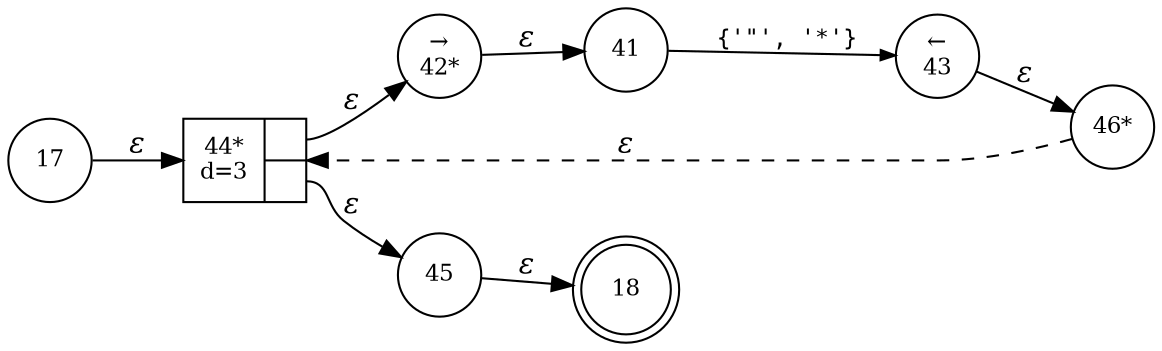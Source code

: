 digraph ATN {
rankdir=LR;
s18[fontsize=11, label="18", shape=doublecircle, fixedsize=true, width=.6];
s17[fontsize=11,label="17", shape=circle, fixedsize=true, width=.55, peripheries=1];
s41[fontsize=11,label="41", shape=circle, fixedsize=true, width=.55, peripheries=1];
s42[fontsize=11,label="&rarr;\n42*", shape=circle, fixedsize=true, width=.55, peripheries=1];
s43[fontsize=11,label="&larr;\n43", shape=circle, fixedsize=true, width=.55, peripheries=1];
s44[fontsize=11,label="{44*\nd=3|{<p0>|<p1>}}", shape=record, fixedsize=false, peripheries=1];
s45[fontsize=11,label="45", shape=circle, fixedsize=true, width=.55, peripheries=1];
s46[fontsize=11,label="46*", shape=circle, fixedsize=true, width=.55, peripheries=1];
s17 -> s44 [fontname="Times-Italic", label="&epsilon;"];
s44:p0 -> s42 [fontname="Times-Italic", label="&epsilon;"];
s44:p1 -> s45 [fontname="Times-Italic", label="&epsilon;"];
s42 -> s41 [fontname="Times-Italic", label="&epsilon;"];
s45 -> s18 [fontname="Times-Italic", label="&epsilon;"];
s41 -> s43 [fontsize=11, fontname="Courier", arrowsize=.7, label = "{'\"', '*'}", arrowhead = normal];
s43 -> s46 [fontname="Times-Italic", label="&epsilon;"];
s46 -> s44 [fontname="Times-Italic", label="&epsilon;", style="dashed"];
}